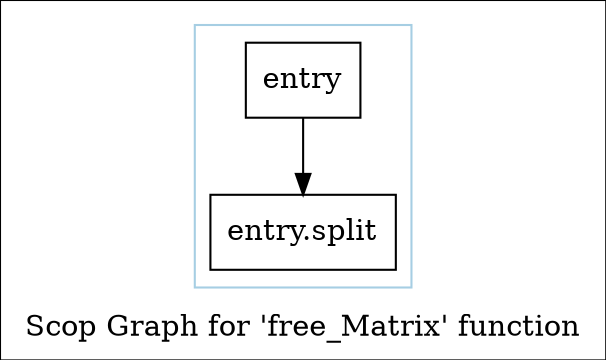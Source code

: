 digraph "Scop Graph for 'free_Matrix' function" {
	label="Scop Graph for 'free_Matrix' function";

	Node0x9a65380 [shape=record,label="{entry}"];
	Node0x9a65380 -> Node0x99dc3e0;
	Node0x99dc3e0 [shape=record,label="{entry.split}"];
	colorscheme = "paired12"
        subgraph cluster_0x9a13290 {
          label = "";
          style = solid;
          color = 1
          Node0x9a65380;
          Node0x99dc3e0;
        }
}
